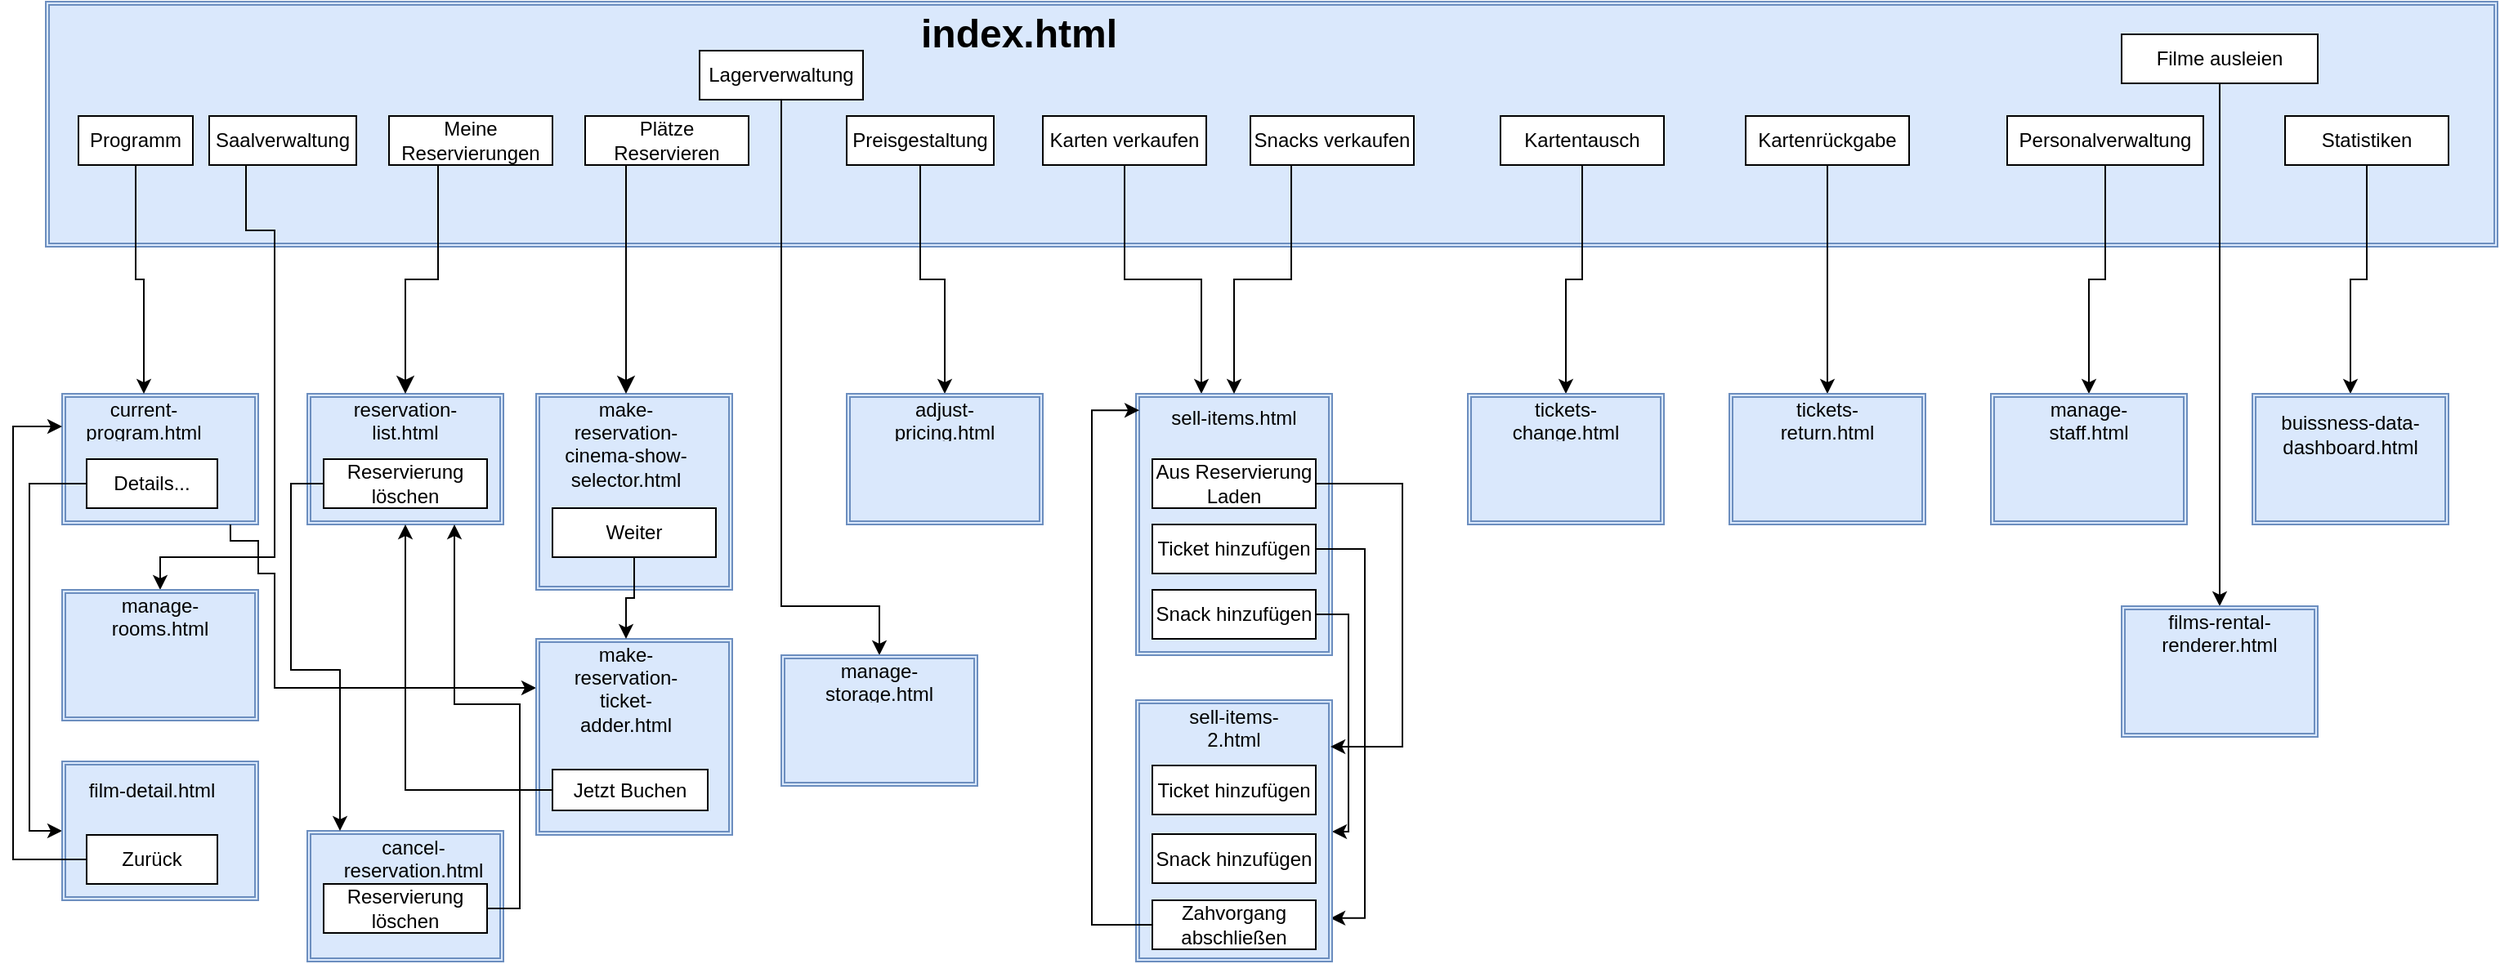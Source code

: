 <mxfile version="24.4.0" type="device">
  <diagram name="Seite-1" id="YMGrcAXvVB50B8oh9kBQ">
    <mxGraphModel dx="1434" dy="754" grid="1" gridSize="10" guides="1" tooltips="1" connect="1" arrows="1" fold="1" page="1" pageScale="1" pageWidth="1654" pageHeight="1169" math="0" shadow="0">
      <root>
        <mxCell id="0" />
        <mxCell id="1" parent="0" />
        <mxCell id="UabXOc1vm3OVl_ovUZzc-3" value="" style="shape=ext;double=1;rounded=0;whiteSpace=wrap;html=1;fillColor=#dae8fc;strokeColor=#6c8ebf;" parent="1" vertex="1">
          <mxGeometry x="50" y="300" width="120" height="80" as="geometry" />
        </mxCell>
        <mxCell id="UabXOc1vm3OVl_ovUZzc-1" value="" style="shape=ext;double=1;rounded=0;whiteSpace=wrap;html=1;fillColor=#dae8fc;strokeColor=#6c8ebf;" parent="1" vertex="1">
          <mxGeometry x="40" y="60" width="1500" height="150" as="geometry" />
        </mxCell>
        <mxCell id="UabXOc1vm3OVl_ovUZzc-2" value="&lt;div&gt;index.html&lt;/div&gt;" style="text;strokeColor=none;fillColor=none;html=1;fontSize=24;fontStyle=1;verticalAlign=middle;align=center;" parent="1" vertex="1">
          <mxGeometry x="585" y="60" width="100" height="40" as="geometry" />
        </mxCell>
        <mxCell id="UabXOc1vm3OVl_ovUZzc-65" style="edgeStyle=orthogonalEdgeStyle;rounded=0;orthogonalLoop=1;jettySize=auto;html=1;exitX=0.858;exitY=1;exitDx=0;exitDy=0;entryX=0;entryY=0.25;entryDx=0;entryDy=0;exitPerimeter=0;" parent="1" source="UabXOc1vm3OVl_ovUZzc-3" target="UabXOc1vm3OVl_ovUZzc-61" edge="1">
          <mxGeometry relative="1" as="geometry">
            <Array as="points">
              <mxPoint x="153" y="390" />
              <mxPoint x="170" y="390" />
              <mxPoint x="170" y="410" />
              <mxPoint x="180" y="410" />
              <mxPoint x="180" y="480" />
            </Array>
          </mxGeometry>
        </mxCell>
        <mxCell id="UabXOc1vm3OVl_ovUZzc-68" style="edgeStyle=orthogonalEdgeStyle;rounded=0;orthogonalLoop=1;jettySize=auto;html=1;exitX=0;exitY=0.5;exitDx=0;exitDy=0;entryX=0;entryY=0.5;entryDx=0;entryDy=0;" parent="1" source="ydZPKlkSevN6lA8EZoqg-30" target="UabXOc1vm3OVl_ovUZzc-66" edge="1">
          <mxGeometry relative="1" as="geometry">
            <Array as="points">
              <mxPoint x="30" y="355" />
              <mxPoint x="30" y="568" />
            </Array>
          </mxGeometry>
        </mxCell>
        <UserObject label="current-program.html" placeholders="1" name="Variable" id="UabXOc1vm3OVl_ovUZzc-5">
          <mxCell style="text;html=1;strokeColor=none;fillColor=none;align=center;verticalAlign=middle;whiteSpace=wrap;overflow=hidden;" parent="1" vertex="1">
            <mxGeometry x="60" y="300" width="80" height="30" as="geometry" />
          </mxCell>
        </UserObject>
        <mxCell id="UabXOc1vm3OVl_ovUZzc-39" style="edgeStyle=orthogonalEdgeStyle;rounded=0;orthogonalLoop=1;jettySize=auto;html=1;exitX=0.5;exitY=1;exitDx=0;exitDy=0;entryX=0.5;entryY=0;entryDx=0;entryDy=0;" parent="1" source="UabXOc1vm3OVl_ovUZzc-6" target="UabXOc1vm3OVl_ovUZzc-5" edge="1">
          <mxGeometry relative="1" as="geometry" />
        </mxCell>
        <mxCell id="UabXOc1vm3OVl_ovUZzc-6" value="Programm" style="html=1;whiteSpace=wrap;" parent="1" vertex="1">
          <mxGeometry x="60" y="130" width="70" height="30" as="geometry" />
        </mxCell>
        <mxCell id="UabXOc1vm3OVl_ovUZzc-8" value="Meine Reservierungen" style="html=1;whiteSpace=wrap;" parent="1" vertex="1">
          <mxGeometry x="250" y="130" width="100" height="30" as="geometry" />
        </mxCell>
        <mxCell id="UabXOc1vm3OVl_ovUZzc-9" value="" style="shape=ext;double=1;rounded=0;whiteSpace=wrap;html=1;fillColor=#dae8fc;strokeColor=#6c8ebf;" parent="1" vertex="1">
          <mxGeometry x="200" y="300" width="120" height="80" as="geometry" />
        </mxCell>
        <UserObject label="reservation-list.html" placeholders="1" name="Variable" id="UabXOc1vm3OVl_ovUZzc-10">
          <mxCell style="text;html=1;strokeColor=none;fillColor=none;align=center;verticalAlign=middle;whiteSpace=wrap;overflow=hidden;" parent="1" vertex="1">
            <mxGeometry x="220" y="300" width="80" height="30" as="geometry" />
          </mxCell>
        </UserObject>
        <mxCell id="UabXOc1vm3OVl_ovUZzc-11" value="" style="edgeStyle=segmentEdgeStyle;endArrow=classic;html=1;curved=0;rounded=0;endSize=8;startSize=8;exitX=0.5;exitY=1;exitDx=0;exitDy=0;entryX=0.5;entryY=0;entryDx=0;entryDy=0;" parent="1" source="UabXOc1vm3OVl_ovUZzc-8" target="UabXOc1vm3OVl_ovUZzc-10" edge="1">
          <mxGeometry width="50" height="50" relative="1" as="geometry">
            <mxPoint x="390" y="410" as="sourcePoint" />
            <mxPoint x="440" y="360" as="targetPoint" />
            <Array as="points">
              <mxPoint x="280" y="230" />
              <mxPoint x="260" y="230" />
            </Array>
          </mxGeometry>
        </mxCell>
        <mxCell id="UabXOc1vm3OVl_ovUZzc-12" value="Plätze Reservieren" style="html=1;whiteSpace=wrap;" parent="1" vertex="1">
          <mxGeometry x="370" y="130" width="100" height="30" as="geometry" />
        </mxCell>
        <mxCell id="UabXOc1vm3OVl_ovUZzc-13" value="" style="shape=ext;double=1;rounded=0;whiteSpace=wrap;html=1;fillColor=#dae8fc;strokeColor=#6c8ebf;" parent="1" vertex="1">
          <mxGeometry x="340" y="300" width="120" height="120" as="geometry" />
        </mxCell>
        <UserObject label="make-reservation-cinema-show-selector.html" placeholders="1" name="Variable" id="UabXOc1vm3OVl_ovUZzc-14">
          <mxCell style="text;html=1;strokeColor=none;fillColor=none;align=center;verticalAlign=middle;whiteSpace=wrap;overflow=hidden;" parent="1" vertex="1">
            <mxGeometry x="350" y="300" width="90" height="60" as="geometry" />
          </mxCell>
        </UserObject>
        <mxCell id="UabXOc1vm3OVl_ovUZzc-16" value="" style="edgeStyle=segmentEdgeStyle;endArrow=classic;html=1;curved=0;rounded=0;endSize=8;startSize=8;exitX=0.5;exitY=1;exitDx=0;exitDy=0;entryX=0.5;entryY=0;entryDx=0;entryDy=0;" parent="1" source="UabXOc1vm3OVl_ovUZzc-12" target="UabXOc1vm3OVl_ovUZzc-14" edge="1">
          <mxGeometry width="50" height="50" relative="1" as="geometry">
            <mxPoint x="390" y="410" as="sourcePoint" />
            <mxPoint x="440" y="360" as="targetPoint" />
          </mxGeometry>
        </mxCell>
        <mxCell id="UabXOc1vm3OVl_ovUZzc-57" style="edgeStyle=orthogonalEdgeStyle;rounded=0;orthogonalLoop=1;jettySize=auto;html=1;exitX=0.5;exitY=1;exitDx=0;exitDy=0;entryX=0.25;entryY=0;entryDx=0;entryDy=0;" parent="1" source="UabXOc1vm3OVl_ovUZzc-17" target="UabXOc1vm3OVl_ovUZzc-19" edge="1">
          <mxGeometry relative="1" as="geometry" />
        </mxCell>
        <mxCell id="UabXOc1vm3OVl_ovUZzc-17" value="Karten verkaufen" style="html=1;whiteSpace=wrap;" parent="1" vertex="1">
          <mxGeometry x="650" y="130" width="100" height="30" as="geometry" />
        </mxCell>
        <mxCell id="UabXOc1vm3OVl_ovUZzc-18" value="" style="shape=ext;double=1;rounded=0;whiteSpace=wrap;html=1;fillColor=#dae8fc;strokeColor=#6c8ebf;" parent="1" vertex="1">
          <mxGeometry x="707" y="300" width="120" height="160" as="geometry" />
        </mxCell>
        <UserObject label="sell-items.html" placeholders="1" name="Variable" id="UabXOc1vm3OVl_ovUZzc-19">
          <mxCell style="text;html=1;strokeColor=none;fillColor=none;align=center;verticalAlign=middle;whiteSpace=wrap;overflow=hidden;" parent="1" vertex="1">
            <mxGeometry x="727" y="300" width="80" height="30" as="geometry" />
          </mxCell>
        </UserObject>
        <mxCell id="UabXOc1vm3OVl_ovUZzc-56" style="edgeStyle=orthogonalEdgeStyle;rounded=0;orthogonalLoop=1;jettySize=auto;html=1;exitX=0.25;exitY=1;exitDx=0;exitDy=0;" parent="1" source="UabXOc1vm3OVl_ovUZzc-22" target="UabXOc1vm3OVl_ovUZzc-19" edge="1">
          <mxGeometry relative="1" as="geometry" />
        </mxCell>
        <mxCell id="UabXOc1vm3OVl_ovUZzc-22" value="Snacks verkaufen" style="html=1;whiteSpace=wrap;" parent="1" vertex="1">
          <mxGeometry x="777" y="130" width="100" height="30" as="geometry" />
        </mxCell>
        <mxCell id="UabXOc1vm3OVl_ovUZzc-55" style="edgeStyle=orthogonalEdgeStyle;rounded=0;orthogonalLoop=1;jettySize=auto;html=1;exitX=0.5;exitY=1;exitDx=0;exitDy=0;" parent="1" source="UabXOc1vm3OVl_ovUZzc-25" target="UabXOc1vm3OVl_ovUZzc-28" edge="1">
          <mxGeometry relative="1" as="geometry" />
        </mxCell>
        <mxCell id="UabXOc1vm3OVl_ovUZzc-25" value="Kartentausch" style="html=1;whiteSpace=wrap;" parent="1" vertex="1">
          <mxGeometry x="930" y="130" width="100" height="30" as="geometry" />
        </mxCell>
        <mxCell id="UabXOc1vm3OVl_ovUZzc-27" value="" style="shape=ext;double=1;rounded=0;whiteSpace=wrap;html=1;fillColor=#dae8fc;strokeColor=#6c8ebf;" parent="1" vertex="1">
          <mxGeometry x="910" y="300" width="120" height="80" as="geometry" />
        </mxCell>
        <UserObject label="&lt;div&gt;tickets-change.html&lt;/div&gt;" placeholders="1" name="Variable" id="UabXOc1vm3OVl_ovUZzc-28">
          <mxCell style="text;html=1;strokeColor=none;fillColor=none;align=center;verticalAlign=middle;whiteSpace=wrap;overflow=hidden;" parent="1" vertex="1">
            <mxGeometry x="930" y="300" width="80" height="30" as="geometry" />
          </mxCell>
        </UserObject>
        <mxCell id="UabXOc1vm3OVl_ovUZzc-34" style="edgeStyle=orthogonalEdgeStyle;rounded=0;orthogonalLoop=1;jettySize=auto;html=1;exitX=0.5;exitY=1;exitDx=0;exitDy=0;entryX=0.5;entryY=0;entryDx=0;entryDy=0;" parent="1" source="UabXOc1vm3OVl_ovUZzc-31" target="UabXOc1vm3OVl_ovUZzc-33" edge="1">
          <mxGeometry relative="1" as="geometry" />
        </mxCell>
        <mxCell id="UabXOc1vm3OVl_ovUZzc-31" value="Kartenrückgabe" style="html=1;whiteSpace=wrap;" parent="1" vertex="1">
          <mxGeometry x="1080" y="130" width="100" height="30" as="geometry" />
        </mxCell>
        <mxCell id="UabXOc1vm3OVl_ovUZzc-32" value="" style="shape=ext;double=1;rounded=0;whiteSpace=wrap;html=1;fillColor=#dae8fc;strokeColor=#6c8ebf;" parent="1" vertex="1">
          <mxGeometry x="1070" y="300" width="120" height="80" as="geometry" />
        </mxCell>
        <UserObject label="&lt;div&gt;tickets-return.html&lt;/div&gt;" placeholders="1" name="Variable" id="UabXOc1vm3OVl_ovUZzc-33">
          <mxCell style="text;html=1;strokeColor=none;fillColor=none;align=center;verticalAlign=middle;whiteSpace=wrap;overflow=hidden;" parent="1" vertex="1">
            <mxGeometry x="1090" y="300" width="80" height="30" as="geometry" />
          </mxCell>
        </UserObject>
        <mxCell id="UabXOc1vm3OVl_ovUZzc-38" style="edgeStyle=orthogonalEdgeStyle;rounded=0;orthogonalLoop=1;jettySize=auto;html=1;exitX=0.5;exitY=1;exitDx=0;exitDy=0;entryX=0.5;entryY=0;entryDx=0;entryDy=0;" parent="1" source="UabXOc1vm3OVl_ovUZzc-35" target="UabXOc1vm3OVl_ovUZzc-37" edge="1">
          <mxGeometry relative="1" as="geometry" />
        </mxCell>
        <mxCell id="UabXOc1vm3OVl_ovUZzc-35" value="Statistiken" style="html=1;whiteSpace=wrap;" parent="1" vertex="1">
          <mxGeometry x="1410" y="130" width="100" height="30" as="geometry" />
        </mxCell>
        <mxCell id="UabXOc1vm3OVl_ovUZzc-36" value="" style="shape=ext;double=1;rounded=0;whiteSpace=wrap;html=1;fillColor=#dae8fc;strokeColor=#6c8ebf;" parent="1" vertex="1">
          <mxGeometry x="1390" y="300" width="120" height="80" as="geometry" />
        </mxCell>
        <UserObject label="buissness-data-dashboard.html" placeholders="1" name="Variable" id="UabXOc1vm3OVl_ovUZzc-37">
          <mxCell style="text;html=1;strokeColor=none;fillColor=none;align=center;verticalAlign=middle;whiteSpace=wrap;overflow=hidden;" parent="1" vertex="1">
            <mxGeometry x="1405" y="300" width="90" height="50" as="geometry" />
          </mxCell>
        </UserObject>
        <mxCell id="UabXOc1vm3OVl_ovUZzc-44" style="edgeStyle=orthogonalEdgeStyle;rounded=0;orthogonalLoop=1;jettySize=auto;html=1;exitX=0.25;exitY=1;exitDx=0;exitDy=0;entryX=0.5;entryY=0;entryDx=0;entryDy=0;" parent="1" source="UabXOc1vm3OVl_ovUZzc-40" target="UabXOc1vm3OVl_ovUZzc-42" edge="1">
          <mxGeometry relative="1" as="geometry">
            <Array as="points">
              <mxPoint x="163" y="200" />
              <mxPoint x="180" y="200" />
              <mxPoint x="180" y="400" />
              <mxPoint x="110" y="400" />
            </Array>
          </mxGeometry>
        </mxCell>
        <mxCell id="UabXOc1vm3OVl_ovUZzc-40" value="Saalverwaltung" style="html=1;whiteSpace=wrap;" parent="1" vertex="1">
          <mxGeometry x="140" y="130" width="90" height="30" as="geometry" />
        </mxCell>
        <mxCell id="UabXOc1vm3OVl_ovUZzc-41" value="" style="shape=ext;double=1;rounded=0;whiteSpace=wrap;html=1;fillColor=#dae8fc;strokeColor=#6c8ebf;" parent="1" vertex="1">
          <mxGeometry x="50" y="420" width="120" height="80" as="geometry" />
        </mxCell>
        <UserObject label="manage-rooms.html" placeholders="1" name="Variable" id="UabXOc1vm3OVl_ovUZzc-42">
          <mxCell style="text;html=1;strokeColor=none;fillColor=none;align=center;verticalAlign=middle;whiteSpace=wrap;overflow=hidden;" parent="1" vertex="1">
            <mxGeometry x="70" y="420" width="80" height="30" as="geometry" />
          </mxCell>
        </UserObject>
        <mxCell id="UabXOc1vm3OVl_ovUZzc-48" style="edgeStyle=orthogonalEdgeStyle;rounded=0;orthogonalLoop=1;jettySize=auto;html=1;exitX=0.5;exitY=1;exitDx=0;exitDy=0;entryX=0.5;entryY=0;entryDx=0;entryDy=0;" parent="1" source="UabXOc1vm3OVl_ovUZzc-45" target="UabXOc1vm3OVl_ovUZzc-47" edge="1">
          <mxGeometry relative="1" as="geometry" />
        </mxCell>
        <mxCell id="UabXOc1vm3OVl_ovUZzc-45" value="Preisgestaltung" style="html=1;whiteSpace=wrap;" parent="1" vertex="1">
          <mxGeometry x="530" y="130" width="90" height="30" as="geometry" />
        </mxCell>
        <mxCell id="UabXOc1vm3OVl_ovUZzc-46" value="" style="shape=ext;double=1;rounded=0;whiteSpace=wrap;html=1;fillColor=#dae8fc;strokeColor=#6c8ebf;" parent="1" vertex="1">
          <mxGeometry x="530" y="300" width="120" height="80" as="geometry" />
        </mxCell>
        <UserObject label="adjust-pricing.html" placeholders="1" name="Variable" id="UabXOc1vm3OVl_ovUZzc-47">
          <mxCell style="text;html=1;strokeColor=none;fillColor=none;align=center;verticalAlign=middle;whiteSpace=wrap;overflow=hidden;" parent="1" vertex="1">
            <mxGeometry x="550" y="300" width="80" height="30" as="geometry" />
          </mxCell>
        </UserObject>
        <mxCell id="UabXOc1vm3OVl_ovUZzc-52" style="edgeStyle=orthogonalEdgeStyle;rounded=0;orthogonalLoop=1;jettySize=auto;html=1;exitX=0.5;exitY=1;exitDx=0;exitDy=0;entryX=0.5;entryY=0;entryDx=0;entryDy=0;" parent="1" source="UabXOc1vm3OVl_ovUZzc-49" target="UabXOc1vm3OVl_ovUZzc-51" edge="1">
          <mxGeometry relative="1" as="geometry" />
        </mxCell>
        <mxCell id="UabXOc1vm3OVl_ovUZzc-49" value="Personalverwaltung" style="html=1;whiteSpace=wrap;" parent="1" vertex="1">
          <mxGeometry x="1240" y="130" width="120" height="30" as="geometry" />
        </mxCell>
        <mxCell id="UabXOc1vm3OVl_ovUZzc-50" value="" style="shape=ext;double=1;rounded=0;whiteSpace=wrap;html=1;fillColor=#dae8fc;strokeColor=#6c8ebf;" parent="1" vertex="1">
          <mxGeometry x="1230" y="300" width="120" height="80" as="geometry" />
        </mxCell>
        <UserObject label="manage-staff.html" placeholders="1" name="Variable" id="UabXOc1vm3OVl_ovUZzc-51">
          <mxCell style="text;html=1;strokeColor=none;fillColor=none;align=center;verticalAlign=middle;whiteSpace=wrap;overflow=hidden;" parent="1" vertex="1">
            <mxGeometry x="1250" y="300" width="80" height="30" as="geometry" />
          </mxCell>
        </UserObject>
        <mxCell id="UabXOc1vm3OVl_ovUZzc-60" style="edgeStyle=orthogonalEdgeStyle;rounded=0;orthogonalLoop=1;jettySize=auto;html=1;exitX=0.5;exitY=1;exitDx=0;exitDy=0;entryX=0.5;entryY=0;entryDx=0;entryDy=0;" parent="1" source="UabXOc1vm3OVl_ovUZzc-53" target="UabXOc1vm3OVl_ovUZzc-59" edge="1">
          <mxGeometry relative="1" as="geometry">
            <Array as="points">
              <mxPoint x="490" y="430" />
              <mxPoint x="550" y="430" />
            </Array>
          </mxGeometry>
        </mxCell>
        <mxCell id="UabXOc1vm3OVl_ovUZzc-53" value="Lagerverwaltung" style="html=1;whiteSpace=wrap;" parent="1" vertex="1">
          <mxGeometry x="440" y="90" width="100" height="30" as="geometry" />
        </mxCell>
        <mxCell id="UabXOc1vm3OVl_ovUZzc-58" value="" style="shape=ext;double=1;rounded=0;whiteSpace=wrap;html=1;fillColor=#dae8fc;strokeColor=#6c8ebf;" parent="1" vertex="1">
          <mxGeometry x="490" y="460" width="120" height="80" as="geometry" />
        </mxCell>
        <UserObject label="manage-storage.html" placeholders="1" name="Variable" id="UabXOc1vm3OVl_ovUZzc-59">
          <mxCell style="text;html=1;strokeColor=none;fillColor=none;align=center;verticalAlign=middle;whiteSpace=wrap;overflow=hidden;" parent="1" vertex="1">
            <mxGeometry x="510" y="460" width="80" height="30" as="geometry" />
          </mxCell>
        </UserObject>
        <mxCell id="UabXOc1vm3OVl_ovUZzc-61" value="" style="shape=ext;double=1;rounded=0;whiteSpace=wrap;html=1;fillColor=#dae8fc;strokeColor=#6c8ebf;" parent="1" vertex="1">
          <mxGeometry x="340" y="450" width="120" height="120" as="geometry" />
        </mxCell>
        <UserObject label="make-reservation-ticket-adder.html" placeholders="1" name="Variable" id="UabXOc1vm3OVl_ovUZzc-62">
          <mxCell style="text;html=1;strokeColor=none;fillColor=none;align=center;verticalAlign=middle;whiteSpace=wrap;overflow=hidden;" parent="1" vertex="1">
            <mxGeometry x="350" y="450" width="90" height="60" as="geometry" />
          </mxCell>
        </UserObject>
        <mxCell id="UabXOc1vm3OVl_ovUZzc-64" style="edgeStyle=orthogonalEdgeStyle;rounded=0;orthogonalLoop=1;jettySize=auto;html=1;exitX=0.5;exitY=1;exitDx=0;exitDy=0;entryX=0.5;entryY=0;entryDx=0;entryDy=0;" parent="1" source="UabXOc1vm3OVl_ovUZzc-63" target="UabXOc1vm3OVl_ovUZzc-62" edge="1">
          <mxGeometry relative="1" as="geometry" />
        </mxCell>
        <mxCell id="UabXOc1vm3OVl_ovUZzc-63" value="Weiter" style="html=1;whiteSpace=wrap;" parent="1" vertex="1">
          <mxGeometry x="350" y="370" width="100" height="30" as="geometry" />
        </mxCell>
        <mxCell id="UabXOc1vm3OVl_ovUZzc-66" value="" style="shape=ext;double=1;rounded=0;whiteSpace=wrap;html=1;fillColor=#dae8fc;strokeColor=#6c8ebf;" parent="1" vertex="1">
          <mxGeometry x="50" y="525" width="120" height="85" as="geometry" />
        </mxCell>
        <UserObject label="film-detail.html" placeholders="1" name="Variable" id="UabXOc1vm3OVl_ovUZzc-67">
          <mxCell style="text;html=1;strokeColor=none;fillColor=none;align=center;verticalAlign=middle;whiteSpace=wrap;overflow=hidden;" parent="1" vertex="1">
            <mxGeometry x="60" y="525" width="90" height="35" as="geometry" />
          </mxCell>
        </UserObject>
        <mxCell id="ydZPKlkSevN6lA8EZoqg-2" style="edgeStyle=orthogonalEdgeStyle;rounded=0;orthogonalLoop=1;jettySize=auto;html=1;exitX=0;exitY=0.5;exitDx=0;exitDy=0;entryX=0;entryY=0.25;entryDx=0;entryDy=0;" edge="1" parent="1" source="ydZPKlkSevN6lA8EZoqg-1" target="UabXOc1vm3OVl_ovUZzc-3">
          <mxGeometry relative="1" as="geometry">
            <Array as="points">
              <mxPoint x="20" y="585" />
              <mxPoint x="20" y="320" />
            </Array>
          </mxGeometry>
        </mxCell>
        <mxCell id="ydZPKlkSevN6lA8EZoqg-1" value="Zurück" style="rounded=0;whiteSpace=wrap;html=1;" vertex="1" parent="1">
          <mxGeometry x="65" y="570" width="80" height="30" as="geometry" />
        </mxCell>
        <mxCell id="ydZPKlkSevN6lA8EZoqg-4" style="edgeStyle=orthogonalEdgeStyle;rounded=0;orthogonalLoop=1;jettySize=auto;html=1;exitX=0;exitY=0.5;exitDx=0;exitDy=0;" edge="1" parent="1" source="ydZPKlkSevN6lA8EZoqg-3" target="UabXOc1vm3OVl_ovUZzc-9">
          <mxGeometry relative="1" as="geometry" />
        </mxCell>
        <mxCell id="ydZPKlkSevN6lA8EZoqg-3" value="Jetzt Buchen" style="rounded=0;whiteSpace=wrap;html=1;" vertex="1" parent="1">
          <mxGeometry x="350" y="530" width="95" height="25" as="geometry" />
        </mxCell>
        <mxCell id="ydZPKlkSevN6lA8EZoqg-15" style="edgeStyle=orthogonalEdgeStyle;rounded=0;orthogonalLoop=1;jettySize=auto;html=1;exitX=1;exitY=0.5;exitDx=0;exitDy=0;entryX=0.992;entryY=0.834;entryDx=0;entryDy=0;entryPerimeter=0;" edge="1" parent="1" source="ydZPKlkSevN6lA8EZoqg-5" target="ydZPKlkSevN6lA8EZoqg-8">
          <mxGeometry relative="1" as="geometry">
            <mxPoint x="850" y="395" as="targetPoint" />
          </mxGeometry>
        </mxCell>
        <mxCell id="ydZPKlkSevN6lA8EZoqg-5" value="Ticket hinzufügen" style="html=1;whiteSpace=wrap;" vertex="1" parent="1">
          <mxGeometry x="717" y="380" width="100" height="30" as="geometry" />
        </mxCell>
        <mxCell id="ydZPKlkSevN6lA8EZoqg-6" value="Aus Reservierung Laden" style="html=1;whiteSpace=wrap;" vertex="1" parent="1">
          <mxGeometry x="717" y="340" width="100" height="30" as="geometry" />
        </mxCell>
        <mxCell id="ydZPKlkSevN6lA8EZoqg-16" style="edgeStyle=orthogonalEdgeStyle;rounded=0;orthogonalLoop=1;jettySize=auto;html=1;exitX=1;exitY=0.5;exitDx=0;exitDy=0;" edge="1" parent="1" source="ydZPKlkSevN6lA8EZoqg-7" target="ydZPKlkSevN6lA8EZoqg-8">
          <mxGeometry relative="1" as="geometry">
            <mxPoint x="850" y="435" as="targetPoint" />
            <Array as="points">
              <mxPoint x="837" y="435" />
              <mxPoint x="837" y="568" />
            </Array>
          </mxGeometry>
        </mxCell>
        <mxCell id="ydZPKlkSevN6lA8EZoqg-7" value="Snack hinzufügen" style="html=1;whiteSpace=wrap;" vertex="1" parent="1">
          <mxGeometry x="717" y="420" width="100" height="30" as="geometry" />
        </mxCell>
        <mxCell id="ydZPKlkSevN6lA8EZoqg-8" value="" style="shape=ext;double=1;rounded=0;whiteSpace=wrap;html=1;fillColor=#dae8fc;strokeColor=#6c8ebf;" vertex="1" parent="1">
          <mxGeometry x="707" y="487.5" width="120" height="160" as="geometry" />
        </mxCell>
        <UserObject label="sell-items-2.html" placeholders="1" name="Variable" id="ydZPKlkSevN6lA8EZoqg-10">
          <mxCell style="text;html=1;strokeColor=none;fillColor=none;align=center;verticalAlign=middle;whiteSpace=wrap;overflow=hidden;" vertex="1" parent="1">
            <mxGeometry x="727" y="487.5" width="80" height="30" as="geometry" />
          </mxCell>
        </UserObject>
        <mxCell id="ydZPKlkSevN6lA8EZoqg-11" value="Ticket hinzufügen" style="html=1;whiteSpace=wrap;" vertex="1" parent="1">
          <mxGeometry x="717" y="527.5" width="100" height="30" as="geometry" />
        </mxCell>
        <mxCell id="ydZPKlkSevN6lA8EZoqg-12" value="Snack hinzufügen" style="html=1;whiteSpace=wrap;" vertex="1" parent="1">
          <mxGeometry x="717" y="569.5" width="100" height="30" as="geometry" />
        </mxCell>
        <mxCell id="ydZPKlkSevN6lA8EZoqg-13" value="Zahvorgang abschließen" style="html=1;whiteSpace=wrap;" vertex="1" parent="1">
          <mxGeometry x="717" y="610" width="100" height="30" as="geometry" />
        </mxCell>
        <mxCell id="ydZPKlkSevN6lA8EZoqg-14" style="edgeStyle=orthogonalEdgeStyle;rounded=0;orthogonalLoop=1;jettySize=auto;html=1;exitX=1;exitY=0.5;exitDx=0;exitDy=0;entryX=0.992;entryY=0.178;entryDx=0;entryDy=0;entryPerimeter=0;" edge="1" parent="1" source="ydZPKlkSevN6lA8EZoqg-6" target="ydZPKlkSevN6lA8EZoqg-8">
          <mxGeometry relative="1" as="geometry">
            <Array as="points">
              <mxPoint x="870" y="355" />
              <mxPoint x="870" y="516" />
            </Array>
          </mxGeometry>
        </mxCell>
        <mxCell id="ydZPKlkSevN6lA8EZoqg-17" style="edgeStyle=orthogonalEdgeStyle;rounded=0;orthogonalLoop=1;jettySize=auto;html=1;exitX=0;exitY=0.5;exitDx=0;exitDy=0;entryX=0.017;entryY=0.063;entryDx=0;entryDy=0;entryPerimeter=0;" edge="1" parent="1" source="ydZPKlkSevN6lA8EZoqg-13" target="UabXOc1vm3OVl_ovUZzc-18">
          <mxGeometry relative="1" as="geometry">
            <Array as="points">
              <mxPoint x="680" y="625" />
              <mxPoint x="680" y="310" />
            </Array>
          </mxGeometry>
        </mxCell>
        <mxCell id="ydZPKlkSevN6lA8EZoqg-22" style="edgeStyle=orthogonalEdgeStyle;rounded=0;orthogonalLoop=1;jettySize=auto;html=1;exitX=0.5;exitY=1;exitDx=0;exitDy=0;" edge="1" parent="1" source="ydZPKlkSevN6lA8EZoqg-18" target="ydZPKlkSevN6lA8EZoqg-21">
          <mxGeometry relative="1" as="geometry" />
        </mxCell>
        <mxCell id="ydZPKlkSevN6lA8EZoqg-18" value="Filme ausleien" style="html=1;whiteSpace=wrap;" vertex="1" parent="1">
          <mxGeometry x="1310" y="80" width="120" height="30" as="geometry" />
        </mxCell>
        <mxCell id="ydZPKlkSevN6lA8EZoqg-20" value="" style="shape=ext;double=1;rounded=0;whiteSpace=wrap;html=1;fillColor=#dae8fc;strokeColor=#6c8ebf;" vertex="1" parent="1">
          <mxGeometry x="1310" y="430" width="120" height="80" as="geometry" />
        </mxCell>
        <UserObject label="films-rental-renderer.html" placeholders="1" name="Variable" id="ydZPKlkSevN6lA8EZoqg-21">
          <mxCell style="text;html=1;strokeColor=none;fillColor=none;align=center;verticalAlign=middle;whiteSpace=wrap;overflow=hidden;" vertex="1" parent="1">
            <mxGeometry x="1330" y="430" width="80" height="30" as="geometry" />
          </mxCell>
        </UserObject>
        <mxCell id="ydZPKlkSevN6lA8EZoqg-23" value="" style="shape=ext;double=1;rounded=0;whiteSpace=wrap;html=1;fillColor=#dae8fc;strokeColor=#6c8ebf;" vertex="1" parent="1">
          <mxGeometry x="200" y="567.5" width="120" height="80" as="geometry" />
        </mxCell>
        <UserObject label="cancel-reservation.html" placeholders="1" name="Variable" id="ydZPKlkSevN6lA8EZoqg-24">
          <mxCell style="text;html=1;strokeColor=none;fillColor=none;align=center;verticalAlign=middle;whiteSpace=wrap;overflow=hidden;" vertex="1" parent="1">
            <mxGeometry x="220" y="567.5" width="90" height="30" as="geometry" />
          </mxCell>
        </UserObject>
        <mxCell id="ydZPKlkSevN6lA8EZoqg-26" style="edgeStyle=orthogonalEdgeStyle;rounded=0;orthogonalLoop=1;jettySize=auto;html=1;exitX=0;exitY=0.5;exitDx=0;exitDy=0;entryX=0;entryY=0;entryDx=0;entryDy=0;" edge="1" parent="1" source="ydZPKlkSevN6lA8EZoqg-25" target="ydZPKlkSevN6lA8EZoqg-24">
          <mxGeometry relative="1" as="geometry">
            <Array as="points">
              <mxPoint x="190" y="355" />
              <mxPoint x="190" y="469" />
              <mxPoint x="220" y="469" />
            </Array>
          </mxGeometry>
        </mxCell>
        <mxCell id="ydZPKlkSevN6lA8EZoqg-25" value="Reservierung löschen" style="html=1;whiteSpace=wrap;" vertex="1" parent="1">
          <mxGeometry x="210" y="340" width="100" height="30" as="geometry" />
        </mxCell>
        <mxCell id="ydZPKlkSevN6lA8EZoqg-29" style="edgeStyle=orthogonalEdgeStyle;rounded=0;orthogonalLoop=1;jettySize=auto;html=1;exitX=1;exitY=0.5;exitDx=0;exitDy=0;entryX=0.75;entryY=1;entryDx=0;entryDy=0;" edge="1" parent="1" source="ydZPKlkSevN6lA8EZoqg-27" target="UabXOc1vm3OVl_ovUZzc-9">
          <mxGeometry relative="1" as="geometry" />
        </mxCell>
        <mxCell id="ydZPKlkSevN6lA8EZoqg-27" value="Reservierung löschen" style="html=1;whiteSpace=wrap;" vertex="1" parent="1">
          <mxGeometry x="210" y="600" width="100" height="30" as="geometry" />
        </mxCell>
        <mxCell id="ydZPKlkSevN6lA8EZoqg-30" value="Details..." style="rounded=0;whiteSpace=wrap;html=1;" vertex="1" parent="1">
          <mxGeometry x="65" y="340" width="80" height="30" as="geometry" />
        </mxCell>
      </root>
    </mxGraphModel>
  </diagram>
</mxfile>
